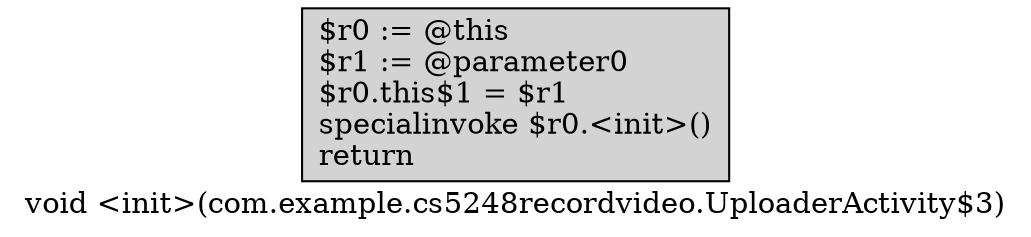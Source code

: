 digraph "void <init>(com.example.cs5248recordvideo.UploaderActivity$3)" {
    label="void <init>(com.example.cs5248recordvideo.UploaderActivity$3)";
    node [shape=box];
    "0" [style=filled,fillcolor=gray,style=filled,fillcolor=lightgray,label="$r0 := @this\l$r1 := @parameter0\l$r0.this$1 = $r1\lspecialinvoke $r0.<init>()\lreturn\l",];
}
